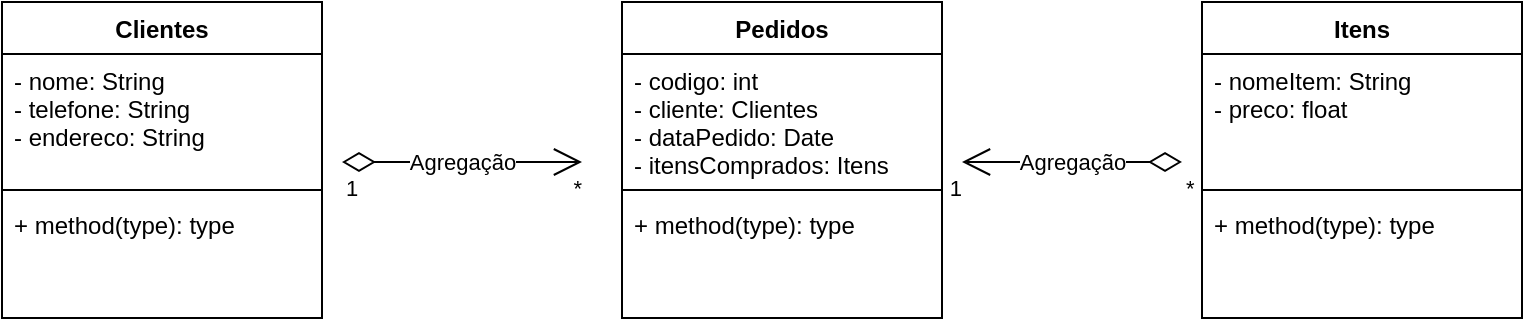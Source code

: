 <mxfile version="14.9.7" type="device"><diagram id="gIeiyYZ2DCqyFmqCFwWD" name="Page-1"><mxGraphModel dx="868" dy="520" grid="1" gridSize="10" guides="1" tooltips="1" connect="1" arrows="1" fold="1" page="1" pageScale="1" pageWidth="850" pageHeight="1100" math="0" shadow="0"><root><mxCell id="0"/><mxCell id="1" parent="0"/><mxCell id="P02oW4tq0XtAcyd61udj-1" value="Clientes" style="swimlane;fontStyle=1;align=center;verticalAlign=top;childLayout=stackLayout;horizontal=1;startSize=26;horizontalStack=0;resizeParent=1;resizeParentMax=0;resizeLast=0;collapsible=1;marginBottom=0;" vertex="1" parent="1"><mxGeometry x="200" y="190" width="160" height="158" as="geometry"/></mxCell><mxCell id="P02oW4tq0XtAcyd61udj-2" value="- nome: String&#10;- telefone: String&#10;- endereco: String" style="text;strokeColor=none;fillColor=none;align=left;verticalAlign=top;spacingLeft=4;spacingRight=4;overflow=hidden;rotatable=0;points=[[0,0.5],[1,0.5]];portConstraint=eastwest;" vertex="1" parent="P02oW4tq0XtAcyd61udj-1"><mxGeometry y="26" width="160" height="64" as="geometry"/></mxCell><mxCell id="P02oW4tq0XtAcyd61udj-3" value="" style="line;strokeWidth=1;fillColor=none;align=left;verticalAlign=middle;spacingTop=-1;spacingLeft=3;spacingRight=3;rotatable=0;labelPosition=right;points=[];portConstraint=eastwest;" vertex="1" parent="P02oW4tq0XtAcyd61udj-1"><mxGeometry y="90" width="160" height="8" as="geometry"/></mxCell><mxCell id="P02oW4tq0XtAcyd61udj-4" value="+ method(type): type" style="text;strokeColor=none;fillColor=none;align=left;verticalAlign=top;spacingLeft=4;spacingRight=4;overflow=hidden;rotatable=0;points=[[0,0.5],[1,0.5]];portConstraint=eastwest;" vertex="1" parent="P02oW4tq0XtAcyd61udj-1"><mxGeometry y="98" width="160" height="60" as="geometry"/></mxCell><mxCell id="P02oW4tq0XtAcyd61udj-5" value="Pedidos" style="swimlane;fontStyle=1;align=center;verticalAlign=top;childLayout=stackLayout;horizontal=1;startSize=26;horizontalStack=0;resizeParent=1;resizeParentMax=0;resizeLast=0;collapsible=1;marginBottom=0;" vertex="1" parent="1"><mxGeometry x="510" y="190" width="160" height="158" as="geometry"/></mxCell><mxCell id="P02oW4tq0XtAcyd61udj-6" value="- codigo: int&#10;- cliente: Clientes&#10;- dataPedido: Date&#10;- itensComprados: Itens" style="text;strokeColor=none;fillColor=none;align=left;verticalAlign=top;spacingLeft=4;spacingRight=4;overflow=hidden;rotatable=0;points=[[0,0.5],[1,0.5]];portConstraint=eastwest;" vertex="1" parent="P02oW4tq0XtAcyd61udj-5"><mxGeometry y="26" width="160" height="64" as="geometry"/></mxCell><mxCell id="P02oW4tq0XtAcyd61udj-7" value="" style="line;strokeWidth=1;fillColor=none;align=left;verticalAlign=middle;spacingTop=-1;spacingLeft=3;spacingRight=3;rotatable=0;labelPosition=right;points=[];portConstraint=eastwest;" vertex="1" parent="P02oW4tq0XtAcyd61udj-5"><mxGeometry y="90" width="160" height="8" as="geometry"/></mxCell><mxCell id="P02oW4tq0XtAcyd61udj-8" value="+ method(type): type" style="text;strokeColor=none;fillColor=none;align=left;verticalAlign=top;spacingLeft=4;spacingRight=4;overflow=hidden;rotatable=0;points=[[0,0.5],[1,0.5]];portConstraint=eastwest;" vertex="1" parent="P02oW4tq0XtAcyd61udj-5"><mxGeometry y="98" width="160" height="60" as="geometry"/></mxCell><mxCell id="P02oW4tq0XtAcyd61udj-9" value="Itens" style="swimlane;fontStyle=1;align=center;verticalAlign=top;childLayout=stackLayout;horizontal=1;startSize=26;horizontalStack=0;resizeParent=1;resizeParentMax=0;resizeLast=0;collapsible=1;marginBottom=0;" vertex="1" parent="1"><mxGeometry x="800" y="190" width="160" height="158" as="geometry"/></mxCell><mxCell id="P02oW4tq0XtAcyd61udj-10" value="- nomeItem: String&#10;- preco: float" style="text;strokeColor=none;fillColor=none;align=left;verticalAlign=top;spacingLeft=4;spacingRight=4;overflow=hidden;rotatable=0;points=[[0,0.5],[1,0.5]];portConstraint=eastwest;" vertex="1" parent="P02oW4tq0XtAcyd61udj-9"><mxGeometry y="26" width="160" height="64" as="geometry"/></mxCell><mxCell id="P02oW4tq0XtAcyd61udj-11" value="" style="line;strokeWidth=1;fillColor=none;align=left;verticalAlign=middle;spacingTop=-1;spacingLeft=3;spacingRight=3;rotatable=0;labelPosition=right;points=[];portConstraint=eastwest;" vertex="1" parent="P02oW4tq0XtAcyd61udj-9"><mxGeometry y="90" width="160" height="8" as="geometry"/></mxCell><mxCell id="P02oW4tq0XtAcyd61udj-12" value="+ method(type): type" style="text;strokeColor=none;fillColor=none;align=left;verticalAlign=top;spacingLeft=4;spacingRight=4;overflow=hidden;rotatable=0;points=[[0,0.5],[1,0.5]];portConstraint=eastwest;" vertex="1" parent="P02oW4tq0XtAcyd61udj-9"><mxGeometry y="98" width="160" height="60" as="geometry"/></mxCell><mxCell id="P02oW4tq0XtAcyd61udj-21" value="Agregação" style="endArrow=open;html=1;endSize=12;startArrow=diamondThin;startSize=14;startFill=0;edgeStyle=orthogonalEdgeStyle;" edge="1" parent="1"><mxGeometry relative="1" as="geometry"><mxPoint x="370" y="270" as="sourcePoint"/><mxPoint x="490" y="270" as="targetPoint"/></mxGeometry></mxCell><mxCell id="P02oW4tq0XtAcyd61udj-22" value="1" style="edgeLabel;resizable=0;html=1;align=left;verticalAlign=top;" connectable="0" vertex="1" parent="P02oW4tq0XtAcyd61udj-21"><mxGeometry x="-1" relative="1" as="geometry"/></mxCell><mxCell id="P02oW4tq0XtAcyd61udj-23" value="*" style="edgeLabel;resizable=0;html=1;align=right;verticalAlign=top;" connectable="0" vertex="1" parent="P02oW4tq0XtAcyd61udj-21"><mxGeometry x="1" relative="1" as="geometry"/></mxCell><mxCell id="P02oW4tq0XtAcyd61udj-30" value="Agregação" style="endArrow=open;html=1;endSize=12;startArrow=diamondThin;startSize=14;startFill=0;edgeStyle=orthogonalEdgeStyle;" edge="1" parent="1"><mxGeometry relative="1" as="geometry"><mxPoint x="790" y="270" as="sourcePoint"/><mxPoint x="680" y="270" as="targetPoint"/></mxGeometry></mxCell><mxCell id="P02oW4tq0XtAcyd61udj-31" value="*" style="edgeLabel;resizable=0;html=1;align=left;verticalAlign=top;" connectable="0" vertex="1" parent="P02oW4tq0XtAcyd61udj-30"><mxGeometry x="-1" relative="1" as="geometry"/></mxCell><mxCell id="P02oW4tq0XtAcyd61udj-32" value="1" style="edgeLabel;resizable=0;html=1;align=right;verticalAlign=top;" connectable="0" vertex="1" parent="P02oW4tq0XtAcyd61udj-30"><mxGeometry x="1" relative="1" as="geometry"/></mxCell></root></mxGraphModel></diagram></mxfile>